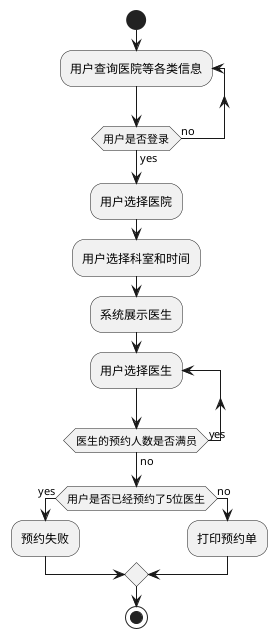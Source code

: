 @startuml
'https://plantuml.com/activity-diagram-beta

start
repeat :用户查询医院等各类信息;
repeat while (用户是否登录) is (no) not (yes);
:用户选择医院;
:用户选择科室和时间;
:系统展示医生;
repeat :用户选择医生;
repeat while (医生的预约人数是否满员) is (yes) not (no);
if (用户是否已经预约了5位医生) then (yes)
    :预约失败;
else (no)
    :打印预约单;
endif
stop

@enduml
